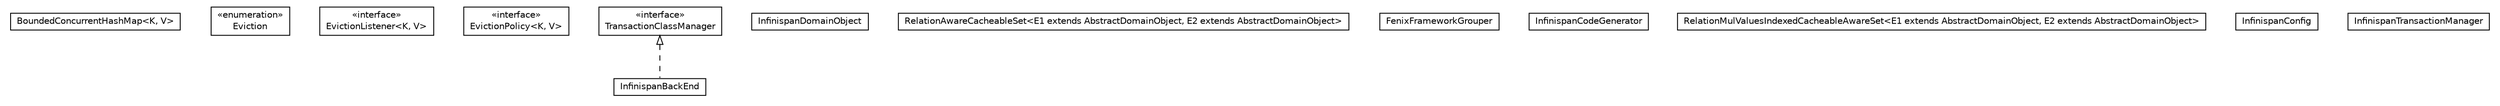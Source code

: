 #!/usr/local/bin/dot
#
# Class diagram 
# Generated by UMLGraph version 5.1 (http://www.umlgraph.org/)
#

digraph G {
	edge [fontname="Helvetica",fontsize=10,labelfontname="Helvetica",labelfontsize=10];
	node [fontname="Helvetica",fontsize=10,shape=plaintext];
	nodesep=0.25;
	ranksep=0.5;
	// pt.ist.fenixframework.backend.infinispan.BoundedConcurrentHashMap<K, V>
	c5540 [label=<<table title="pt.ist.fenixframework.backend.infinispan.BoundedConcurrentHashMap" border="0" cellborder="1" cellspacing="0" cellpadding="2" port="p" href="./BoundedConcurrentHashMap.html">
		<tr><td><table border="0" cellspacing="0" cellpadding="1">
<tr><td align="center" balign="center"> BoundedConcurrentHashMap&lt;K, V&gt; </td></tr>
		</table></td></tr>
		</table>>, fontname="Helvetica", fontcolor="black", fontsize=10.0];
	// pt.ist.fenixframework.backend.infinispan.BoundedConcurrentHashMap.Eviction
	c5541 [label=<<table title="pt.ist.fenixframework.backend.infinispan.BoundedConcurrentHashMap.Eviction" border="0" cellborder="1" cellspacing="0" cellpadding="2" port="p" href="./BoundedConcurrentHashMap.Eviction.html">
		<tr><td><table border="0" cellspacing="0" cellpadding="1">
<tr><td align="center" balign="center"> &#171;enumeration&#187; </td></tr>
<tr><td align="center" balign="center"> Eviction </td></tr>
		</table></td></tr>
		</table>>, fontname="Helvetica", fontcolor="black", fontsize=10.0];
	// pt.ist.fenixframework.backend.infinispan.BoundedConcurrentHashMap.EvictionListener<K, V>
	c5542 [label=<<table title="pt.ist.fenixframework.backend.infinispan.BoundedConcurrentHashMap.EvictionListener" border="0" cellborder="1" cellspacing="0" cellpadding="2" port="p" href="./BoundedConcurrentHashMap.EvictionListener.html">
		<tr><td><table border="0" cellspacing="0" cellpadding="1">
<tr><td align="center" balign="center"> &#171;interface&#187; </td></tr>
<tr><td align="center" balign="center"> EvictionListener&lt;K, V&gt; </td></tr>
		</table></td></tr>
		</table>>, fontname="Helvetica", fontcolor="black", fontsize=10.0];
	// pt.ist.fenixframework.backend.infinispan.BoundedConcurrentHashMap.EvictionPolicy<K, V>
	c5543 [label=<<table title="pt.ist.fenixframework.backend.infinispan.BoundedConcurrentHashMap.EvictionPolicy" border="0" cellborder="1" cellspacing="0" cellpadding="2" port="p" href="./BoundedConcurrentHashMap.EvictionPolicy.html">
		<tr><td><table border="0" cellspacing="0" cellpadding="1">
<tr><td align="center" balign="center"> &#171;interface&#187; </td></tr>
<tr><td align="center" balign="center"> EvictionPolicy&lt;K, V&gt; </td></tr>
		</table></td></tr>
		</table>>, fontname="Helvetica", fontcolor="black", fontsize=10.0];
	// pt.ist.fenixframework.backend.infinispan.InfinispanBackEnd
	c5544 [label=<<table title="pt.ist.fenixframework.backend.infinispan.InfinispanBackEnd" border="0" cellborder="1" cellspacing="0" cellpadding="2" port="p" href="./InfinispanBackEnd.html">
		<tr><td><table border="0" cellspacing="0" cellpadding="1">
<tr><td align="center" balign="center"> InfinispanBackEnd </td></tr>
		</table></td></tr>
		</table>>, fontname="Helvetica", fontcolor="black", fontsize=10.0];
	// pt.ist.fenixframework.backend.infinispan.InfinispanDomainObject
	c5545 [label=<<table title="pt.ist.fenixframework.backend.infinispan.InfinispanDomainObject" border="0" cellborder="1" cellspacing="0" cellpadding="2" port="p" href="./InfinispanDomainObject.html">
		<tr><td><table border="0" cellspacing="0" cellpadding="1">
<tr><td align="center" balign="center"> InfinispanDomainObject </td></tr>
		</table></td></tr>
		</table>>, fontname="Helvetica", fontcolor="black", fontsize=10.0];
	// pt.ist.fenixframework.backend.infinispan.RelationAwareCacheableSet<E1 extends pt.ist.fenixframework.core.AbstractDomainObject, E2 extends pt.ist.fenixframework.core.AbstractDomainObject>
	c5546 [label=<<table title="pt.ist.fenixframework.backend.infinispan.RelationAwareCacheableSet" border="0" cellborder="1" cellspacing="0" cellpadding="2" port="p" href="./RelationAwareCacheableSet.html">
		<tr><td><table border="0" cellspacing="0" cellpadding="1">
<tr><td align="center" balign="center"> RelationAwareCacheableSet&lt;E1 extends AbstractDomainObject, E2 extends AbstractDomainObject&gt; </td></tr>
		</table></td></tr>
		</table>>, fontname="Helvetica", fontcolor="black", fontsize=10.0];
	// pt.ist.fenixframework.backend.infinispan.FenixFrameworkGrouper
	c5547 [label=<<table title="pt.ist.fenixframework.backend.infinispan.FenixFrameworkGrouper" border="0" cellborder="1" cellspacing="0" cellpadding="2" port="p" href="./FenixFrameworkGrouper.html">
		<tr><td><table border="0" cellspacing="0" cellpadding="1">
<tr><td align="center" balign="center"> FenixFrameworkGrouper </td></tr>
		</table></td></tr>
		</table>>, fontname="Helvetica", fontcolor="black", fontsize=10.0];
	// pt.ist.fenixframework.backend.infinispan.InfinispanCodeGenerator
	c5548 [label=<<table title="pt.ist.fenixframework.backend.infinispan.InfinispanCodeGenerator" border="0" cellborder="1" cellspacing="0" cellpadding="2" port="p" href="./InfinispanCodeGenerator.html">
		<tr><td><table border="0" cellspacing="0" cellpadding="1">
<tr><td align="center" balign="center"> InfinispanCodeGenerator </td></tr>
		</table></td></tr>
		</table>>, fontname="Helvetica", fontcolor="black", fontsize=10.0];
	// pt.ist.fenixframework.backend.infinispan.RelationMulValuesIndexedCacheableAwareSet<E1 extends pt.ist.fenixframework.core.AbstractDomainObject, E2 extends pt.ist.fenixframework.core.AbstractDomainObject>
	c5549 [label=<<table title="pt.ist.fenixframework.backend.infinispan.RelationMulValuesIndexedCacheableAwareSet" border="0" cellborder="1" cellspacing="0" cellpadding="2" port="p" href="./RelationMulValuesIndexedCacheableAwareSet.html">
		<tr><td><table border="0" cellspacing="0" cellpadding="1">
<tr><td align="center" balign="center"> RelationMulValuesIndexedCacheableAwareSet&lt;E1 extends AbstractDomainObject, E2 extends AbstractDomainObject&gt; </td></tr>
		</table></td></tr>
		</table>>, fontname="Helvetica", fontcolor="black", fontsize=10.0];
	// pt.ist.fenixframework.backend.infinispan.InfinispanConfig
	c5550 [label=<<table title="pt.ist.fenixframework.backend.infinispan.InfinispanConfig" border="0" cellborder="1" cellspacing="0" cellpadding="2" port="p" href="./InfinispanConfig.html">
		<tr><td><table border="0" cellspacing="0" cellpadding="1">
<tr><td align="center" balign="center"> InfinispanConfig </td></tr>
		</table></td></tr>
		</table>>, fontname="Helvetica", fontcolor="black", fontsize=10.0];
	// pt.ist.fenixframework.backend.infinispan.InfinispanTransactionManager
	c5551 [label=<<table title="pt.ist.fenixframework.backend.infinispan.InfinispanTransactionManager" border="0" cellborder="1" cellspacing="0" cellpadding="2" port="p" href="./InfinispanTransactionManager.html">
		<tr><td><table border="0" cellspacing="0" cellpadding="1">
<tr><td align="center" balign="center"> InfinispanTransactionManager </td></tr>
		</table></td></tr>
		</table>>, fontname="Helvetica", fontcolor="black", fontsize=10.0];
	// pt.ist.fenixframework.backend.infinispan.InfinispanTransactionManager.TransactionClassManager
	c5552 [label=<<table title="pt.ist.fenixframework.backend.infinispan.InfinispanTransactionManager.TransactionClassManager" border="0" cellborder="1" cellspacing="0" cellpadding="2" port="p" href="./InfinispanTransactionManager.TransactionClassManager.html">
		<tr><td><table border="0" cellspacing="0" cellpadding="1">
<tr><td align="center" balign="center"> &#171;interface&#187; </td></tr>
<tr><td align="center" balign="center"> TransactionClassManager </td></tr>
		</table></td></tr>
		</table>>, fontname="Helvetica", fontcolor="black", fontsize=10.0];
	//pt.ist.fenixframework.backend.infinispan.InfinispanBackEnd implements pt.ist.fenixframework.backend.infinispan.InfinispanTransactionManager.TransactionClassManager
	c5552:p -> c5544:p [dir=back,arrowtail=empty,style=dashed];
}

